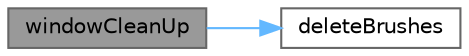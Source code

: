 digraph "windowCleanUp"
{
 // LATEX_PDF_SIZE
  bgcolor="transparent";
  edge [fontname=Helvetica,fontsize=10,labelfontname=Helvetica,labelfontsize=10];
  node [fontname=Helvetica,fontsize=10,shape=box,height=0.2,width=0.4];
  rankdir="LR";
  Node1 [id="Node000001",label="windowCleanUp",height=0.2,width=0.4,color="gray40", fillcolor="grey60", style="filled", fontcolor="black",tooltip="Releases all window-related graphical resources."];
  Node1 -> Node2 [id="edge1_Node000001_Node000002",color="steelblue1",style="solid",tooltip=" "];
  Node2 [id="Node000002",label="deleteBrushes",height=0.2,width=0.4,color="grey40", fillcolor="white", style="filled",URL="$group___window_functions.html#gaf0f2903f685ce48a57476e6419db86f6",tooltip="Deletes all GDI brushes used for rendering the Snake game."];
}
